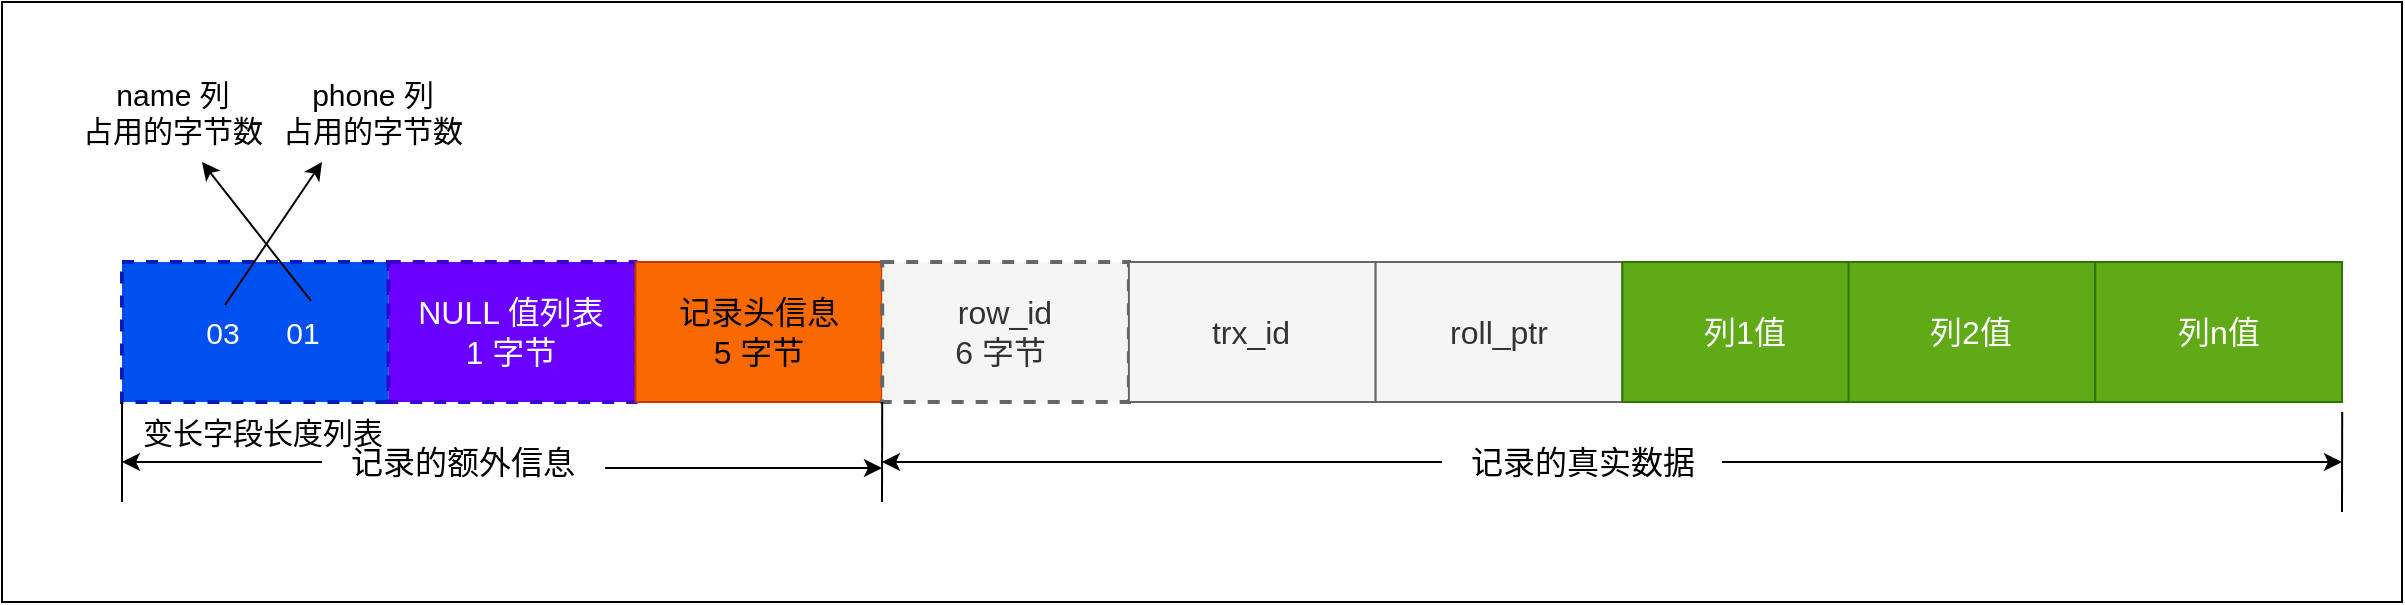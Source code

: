 <mxfile version="20.6.0" type="github">
  <diagram id="TFU0vqkp-2IsttmCBBWK" name="第 1 页">
    <mxGraphModel dx="1923" dy="1852" grid="1" gridSize="10" guides="1" tooltips="1" connect="1" arrows="1" fold="1" page="1" pageScale="1" pageWidth="827" pageHeight="1169" math="0" shadow="0">
      <root>
        <mxCell id="0" />
        <mxCell id="1" parent="0" />
        <mxCell id="m-IsovbwXnfLOHWnZobj-20" value="" style="rounded=0;whiteSpace=wrap;html=1;labelBackgroundColor=none;fontSize=15;fontColor=#FFFFFF;" vertex="1" parent="1">
          <mxGeometry x="-20" y="-10" width="1200" height="300" as="geometry" />
        </mxCell>
        <mxCell id="m-IsovbwXnfLOHWnZobj-1" value="" style="rounded=0;whiteSpace=wrap;html=1;dashed=1;fontSize=16;strokeWidth=2;fillColor=#0050ef;fontColor=#ffffff;strokeColor=#001DBC;" vertex="1" parent="1">
          <mxGeometry x="40" y="120" width="133.36" height="70" as="geometry" />
        </mxCell>
        <mxCell id="m-IsovbwXnfLOHWnZobj-2" value="NULL 值列表&lt;br style=&quot;font-size: 16px;&quot;&gt;1 字节" style="rounded=0;whiteSpace=wrap;html=1;dashed=1;fontSize=16;strokeWidth=2;fillColor=#6a00ff;fontColor=#ffffff;strokeColor=#3700CC;" vertex="1" parent="1">
          <mxGeometry x="173.364" y="120" width="123.364" height="70" as="geometry" />
        </mxCell>
        <mxCell id="m-IsovbwXnfLOHWnZobj-3" value="记录头信息&lt;br style=&quot;font-size: 16px;&quot;&gt;5 字节" style="rounded=0;whiteSpace=wrap;html=1;fontSize=16;fillColor=#fa6800;fontColor=#000000;strokeColor=#C73500;" vertex="1" parent="1">
          <mxGeometry x="296.729" y="120" width="123.364" height="70" as="geometry" />
        </mxCell>
        <mxCell id="m-IsovbwXnfLOHWnZobj-4" value="row_id&lt;br style=&quot;font-size: 16px;&quot;&gt;6 字节&amp;nbsp;" style="rounded=0;whiteSpace=wrap;html=1;dashed=1;fontSize=16;fillColor=#f5f5f5;fontColor=#333333;strokeColor=#666666;strokeWidth=2;" vertex="1" parent="1">
          <mxGeometry x="420.093" y="120" width="123.364" height="70" as="geometry" />
        </mxCell>
        <mxCell id="m-IsovbwXnfLOHWnZobj-5" value="trx_id" style="rounded=0;whiteSpace=wrap;html=1;fontSize=16;fillColor=#f5f5f5;fontColor=#333333;strokeColor=#666666;" vertex="1" parent="1">
          <mxGeometry x="543.458" y="120" width="123.364" height="70" as="geometry" />
        </mxCell>
        <mxCell id="m-IsovbwXnfLOHWnZobj-6" value="roll_ptr" style="rounded=0;whiteSpace=wrap;html=1;fontSize=16;fillColor=#f5f5f5;fontColor=#333333;strokeColor=#666666;" vertex="1" parent="1">
          <mxGeometry x="666.822" y="120" width="123.364" height="70" as="geometry" />
        </mxCell>
        <mxCell id="m-IsovbwXnfLOHWnZobj-7" value="列1值" style="rounded=0;whiteSpace=wrap;html=1;fontSize=16;fillColor=#60a917;fontColor=#ffffff;strokeColor=#2D7600;" vertex="1" parent="1">
          <mxGeometry x="790.187" y="120" width="123.364" height="70" as="geometry" />
        </mxCell>
        <mxCell id="m-IsovbwXnfLOHWnZobj-8" value="列2值" style="rounded=0;whiteSpace=wrap;html=1;fontSize=16;fillColor=#60a917;fontColor=#ffffff;strokeColor=#2D7600;" vertex="1" parent="1">
          <mxGeometry x="903.271" y="120" width="123.364" height="70" as="geometry" />
        </mxCell>
        <mxCell id="m-IsovbwXnfLOHWnZobj-9" value="列n值" style="rounded=0;whiteSpace=wrap;html=1;fontSize=16;fillColor=#60a917;fontColor=#ffffff;strokeColor=#2D7600;" vertex="1" parent="1">
          <mxGeometry x="1026.636" y="120" width="123.364" height="70" as="geometry" />
        </mxCell>
        <mxCell id="m-IsovbwXnfLOHWnZobj-10" value="" style="endArrow=none;html=1;rounded=0;fontSize=16;entryX=0;entryY=1;entryDx=0;entryDy=0;" edge="1" parent="1" target="m-IsovbwXnfLOHWnZobj-1">
          <mxGeometry width="50" height="50" relative="1" as="geometry">
            <mxPoint x="40" y="240" as="sourcePoint" />
            <mxPoint x="90" y="220" as="targetPoint" />
          </mxGeometry>
        </mxCell>
        <mxCell id="m-IsovbwXnfLOHWnZobj-11" value="" style="endArrow=none;html=1;rounded=0;fontSize=16;entryX=1;entryY=1;entryDx=0;entryDy=0;" edge="1" parent="1" target="m-IsovbwXnfLOHWnZobj-3">
          <mxGeometry width="50" height="50" relative="1" as="geometry">
            <mxPoint x="420" y="240" as="sourcePoint" />
            <mxPoint x="500" y="230" as="targetPoint" />
          </mxGeometry>
        </mxCell>
        <mxCell id="m-IsovbwXnfLOHWnZobj-12" value="记录的额外信息" style="text;html=1;align=center;verticalAlign=middle;resizable=0;points=[];autosize=1;strokeColor=none;fillColor=none;fontSize=16;" vertex="1" parent="1">
          <mxGeometry x="140" y="205" width="140" height="30" as="geometry" />
        </mxCell>
        <mxCell id="m-IsovbwXnfLOHWnZobj-13" value="" style="endArrow=none;html=1;rounded=0;fontSize=16;entryX=1;entryY=1;entryDx=0;entryDy=0;" edge="1" parent="1">
          <mxGeometry width="50" height="50" relative="1" as="geometry">
            <mxPoint x="1150" y="245" as="sourcePoint" />
            <mxPoint x="1150.093" y="195" as="targetPoint" />
          </mxGeometry>
        </mxCell>
        <mxCell id="m-IsovbwXnfLOHWnZobj-14" value="记录的真实数据" style="text;html=1;align=center;verticalAlign=middle;resizable=0;points=[];autosize=1;strokeColor=none;fillColor=none;fontSize=16;" vertex="1" parent="1">
          <mxGeometry x="700" y="205" width="140" height="30" as="geometry" />
        </mxCell>
        <mxCell id="m-IsovbwXnfLOHWnZobj-15" value="" style="endArrow=classic;html=1;rounded=0;fontSize=16;exitX=1.011;exitY=0.6;exitDx=0;exitDy=0;exitPerimeter=0;" edge="1" parent="1" source="m-IsovbwXnfLOHWnZobj-12">
          <mxGeometry width="50" height="50" relative="1" as="geometry">
            <mxPoint x="330" y="340" as="sourcePoint" />
            <mxPoint x="420" y="223" as="targetPoint" />
          </mxGeometry>
        </mxCell>
        <mxCell id="m-IsovbwXnfLOHWnZobj-16" value="" style="endArrow=classic;html=1;rounded=0;fontSize=16;" edge="1" parent="1" source="m-IsovbwXnfLOHWnZobj-12">
          <mxGeometry width="50" height="50" relative="1" as="geometry">
            <mxPoint x="140" y="350" as="sourcePoint" />
            <mxPoint x="40" y="220" as="targetPoint" />
          </mxGeometry>
        </mxCell>
        <mxCell id="m-IsovbwXnfLOHWnZobj-17" value="" style="endArrow=classic;html=1;rounded=0;fontSize=16;" edge="1" parent="1" source="m-IsovbwXnfLOHWnZobj-14">
          <mxGeometry width="50" height="50" relative="1" as="geometry">
            <mxPoint x="650" y="340" as="sourcePoint" />
            <mxPoint x="420" y="220" as="targetPoint" />
          </mxGeometry>
        </mxCell>
        <mxCell id="m-IsovbwXnfLOHWnZobj-18" value="" style="endArrow=classic;html=1;rounded=0;fontSize=16;" edge="1" parent="1" source="m-IsovbwXnfLOHWnZobj-14">
          <mxGeometry width="50" height="50" relative="1" as="geometry">
            <mxPoint x="1050" y="270" as="sourcePoint" />
            <mxPoint x="1150" y="220" as="targetPoint" />
          </mxGeometry>
        </mxCell>
        <mxCell id="m-IsovbwXnfLOHWnZobj-19" value="变长字段长度列表" style="text;html=1;align=center;verticalAlign=middle;resizable=0;points=[];autosize=1;strokeColor=none;fillColor=none;fontSize=15;" vertex="1" parent="1">
          <mxGeometry x="40" y="190" width="140" height="30" as="geometry" />
        </mxCell>
        <mxCell id="m-IsovbwXnfLOHWnZobj-22" value="" style="endArrow=classic;html=1;rounded=0;fontSize=15;fontColor=#FFFFFF;exitX=0.538;exitY=0.05;exitDx=0;exitDy=0;exitPerimeter=0;" edge="1" parent="1" source="m-IsovbwXnfLOHWnZobj-23">
          <mxGeometry width="50" height="50" relative="1" as="geometry">
            <mxPoint x="130" y="-40" as="sourcePoint" />
            <mxPoint x="140" y="70" as="targetPoint" />
          </mxGeometry>
        </mxCell>
        <mxCell id="m-IsovbwXnfLOHWnZobj-23" value="03" style="text;html=1;align=center;verticalAlign=middle;resizable=0;points=[];autosize=1;strokeColor=none;fillColor=none;fontSize=15;fontColor=#FFFFFF;labelBackgroundColor=none;" vertex="1" parent="1">
          <mxGeometry x="70" y="140" width="40" height="30" as="geometry" />
        </mxCell>
        <mxCell id="m-IsovbwXnfLOHWnZobj-24" value="01" style="text;html=1;align=center;verticalAlign=middle;resizable=0;points=[];autosize=1;strokeColor=none;fillColor=none;fontSize=15;fontColor=#FFFFFF;labelBackgroundColor=none;" vertex="1" parent="1">
          <mxGeometry x="110" y="140" width="40" height="30" as="geometry" />
        </mxCell>
        <mxCell id="m-IsovbwXnfLOHWnZobj-25" value="phone 列&lt;br&gt;占用的字节数" style="text;html=1;align=center;verticalAlign=middle;resizable=0;points=[];autosize=1;strokeColor=none;fillColor=none;fontSize=15;fontColor=#000000;labelBackgroundColor=none;" vertex="1" parent="1">
          <mxGeometry x="110" y="20" width="110" height="50" as="geometry" />
        </mxCell>
        <mxCell id="m-IsovbwXnfLOHWnZobj-26" value="" style="endArrow=classic;html=1;rounded=0;fontSize=15;fontColor=#000000;exitX=0.613;exitY=-0.017;exitDx=0;exitDy=0;exitPerimeter=0;" edge="1" parent="1" source="m-IsovbwXnfLOHWnZobj-24">
          <mxGeometry width="50" height="50" relative="1" as="geometry">
            <mxPoint x="380" y="80" as="sourcePoint" />
            <mxPoint x="80" y="70" as="targetPoint" />
          </mxGeometry>
        </mxCell>
        <mxCell id="m-IsovbwXnfLOHWnZobj-27" value="name 列&lt;br&gt;占用的字节数" style="text;html=1;align=center;verticalAlign=middle;resizable=0;points=[];autosize=1;strokeColor=none;fillColor=none;fontSize=15;fontColor=#000000;labelBackgroundColor=none;" vertex="1" parent="1">
          <mxGeometry x="10" y="20" width="110" height="50" as="geometry" />
        </mxCell>
      </root>
    </mxGraphModel>
  </diagram>
</mxfile>
